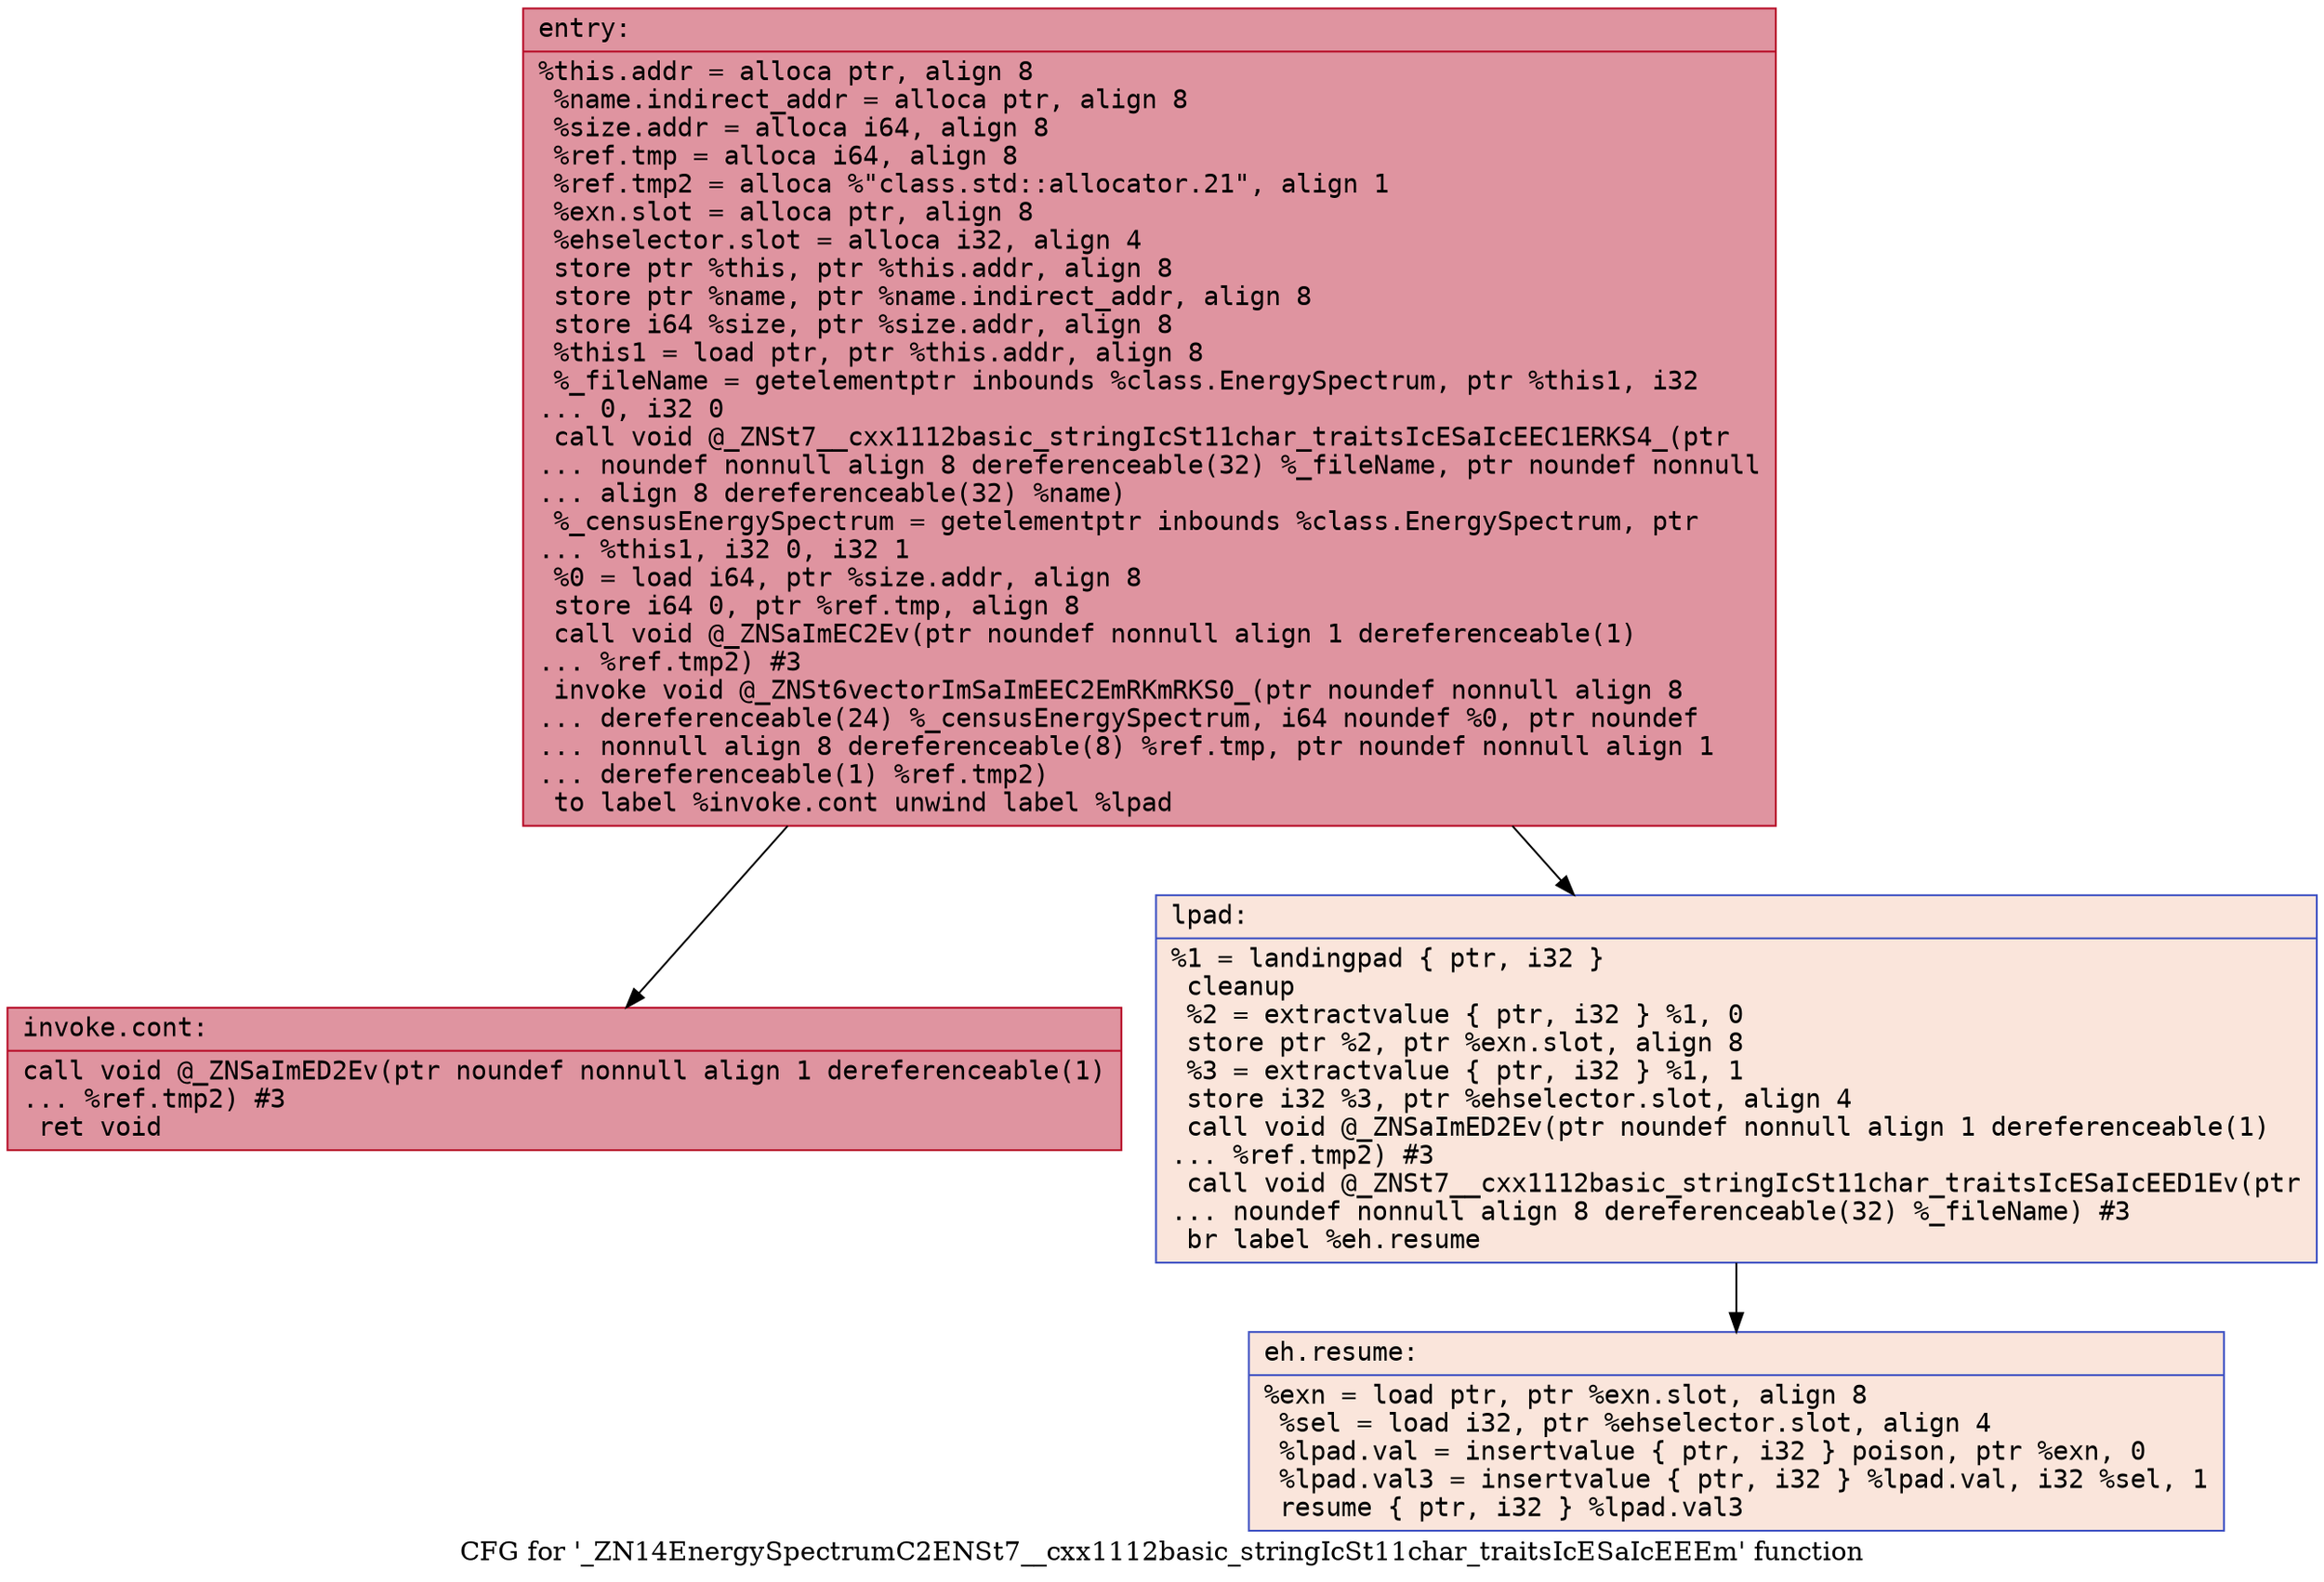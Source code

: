 digraph "CFG for '_ZN14EnergySpectrumC2ENSt7__cxx1112basic_stringIcSt11char_traitsIcESaIcEEEm' function" {
	label="CFG for '_ZN14EnergySpectrumC2ENSt7__cxx1112basic_stringIcSt11char_traitsIcESaIcEEEm' function";

	Node0x564271a26ca0 [shape=record,color="#b70d28ff", style=filled, fillcolor="#b70d2870" fontname="Courier",label="{entry:\l|  %this.addr = alloca ptr, align 8\l  %name.indirect_addr = alloca ptr, align 8\l  %size.addr = alloca i64, align 8\l  %ref.tmp = alloca i64, align 8\l  %ref.tmp2 = alloca %\"class.std::allocator.21\", align 1\l  %exn.slot = alloca ptr, align 8\l  %ehselector.slot = alloca i32, align 4\l  store ptr %this, ptr %this.addr, align 8\l  store ptr %name, ptr %name.indirect_addr, align 8\l  store i64 %size, ptr %size.addr, align 8\l  %this1 = load ptr, ptr %this.addr, align 8\l  %_fileName = getelementptr inbounds %class.EnergySpectrum, ptr %this1, i32\l... 0, i32 0\l  call void @_ZNSt7__cxx1112basic_stringIcSt11char_traitsIcESaIcEEC1ERKS4_(ptr\l... noundef nonnull align 8 dereferenceable(32) %_fileName, ptr noundef nonnull\l... align 8 dereferenceable(32) %name)\l  %_censusEnergySpectrum = getelementptr inbounds %class.EnergySpectrum, ptr\l... %this1, i32 0, i32 1\l  %0 = load i64, ptr %size.addr, align 8\l  store i64 0, ptr %ref.tmp, align 8\l  call void @_ZNSaImEC2Ev(ptr noundef nonnull align 1 dereferenceable(1)\l... %ref.tmp2) #3\l  invoke void @_ZNSt6vectorImSaImEEC2EmRKmRKS0_(ptr noundef nonnull align 8\l... dereferenceable(24) %_censusEnergySpectrum, i64 noundef %0, ptr noundef\l... nonnull align 8 dereferenceable(8) %ref.tmp, ptr noundef nonnull align 1\l... dereferenceable(1) %ref.tmp2)\l          to label %invoke.cont unwind label %lpad\l}"];
	Node0x564271a26ca0 -> Node0x564271a27ba0[tooltip="entry -> invoke.cont\nProbability 100.00%" ];
	Node0x564271a26ca0 -> Node0x564271a27bf0[tooltip="entry -> lpad\nProbability 0.00%" ];
	Node0x564271a27ba0 [shape=record,color="#b70d28ff", style=filled, fillcolor="#b70d2870" fontname="Courier",label="{invoke.cont:\l|  call void @_ZNSaImED2Ev(ptr noundef nonnull align 1 dereferenceable(1)\l... %ref.tmp2) #3\l  ret void\l}"];
	Node0x564271a27bf0 [shape=record,color="#3d50c3ff", style=filled, fillcolor="#f4c5ad70" fontname="Courier",label="{lpad:\l|  %1 = landingpad \{ ptr, i32 \}\l          cleanup\l  %2 = extractvalue \{ ptr, i32 \} %1, 0\l  store ptr %2, ptr %exn.slot, align 8\l  %3 = extractvalue \{ ptr, i32 \} %1, 1\l  store i32 %3, ptr %ehselector.slot, align 4\l  call void @_ZNSaImED2Ev(ptr noundef nonnull align 1 dereferenceable(1)\l... %ref.tmp2) #3\l  call void @_ZNSt7__cxx1112basic_stringIcSt11char_traitsIcESaIcEED1Ev(ptr\l... noundef nonnull align 8 dereferenceable(32) %_fileName) #3\l  br label %eh.resume\l}"];
	Node0x564271a27bf0 -> Node0x564271a283e0[tooltip="lpad -> eh.resume\nProbability 100.00%" ];
	Node0x564271a283e0 [shape=record,color="#3d50c3ff", style=filled, fillcolor="#f4c5ad70" fontname="Courier",label="{eh.resume:\l|  %exn = load ptr, ptr %exn.slot, align 8\l  %sel = load i32, ptr %ehselector.slot, align 4\l  %lpad.val = insertvalue \{ ptr, i32 \} poison, ptr %exn, 0\l  %lpad.val3 = insertvalue \{ ptr, i32 \} %lpad.val, i32 %sel, 1\l  resume \{ ptr, i32 \} %lpad.val3\l}"];
}
